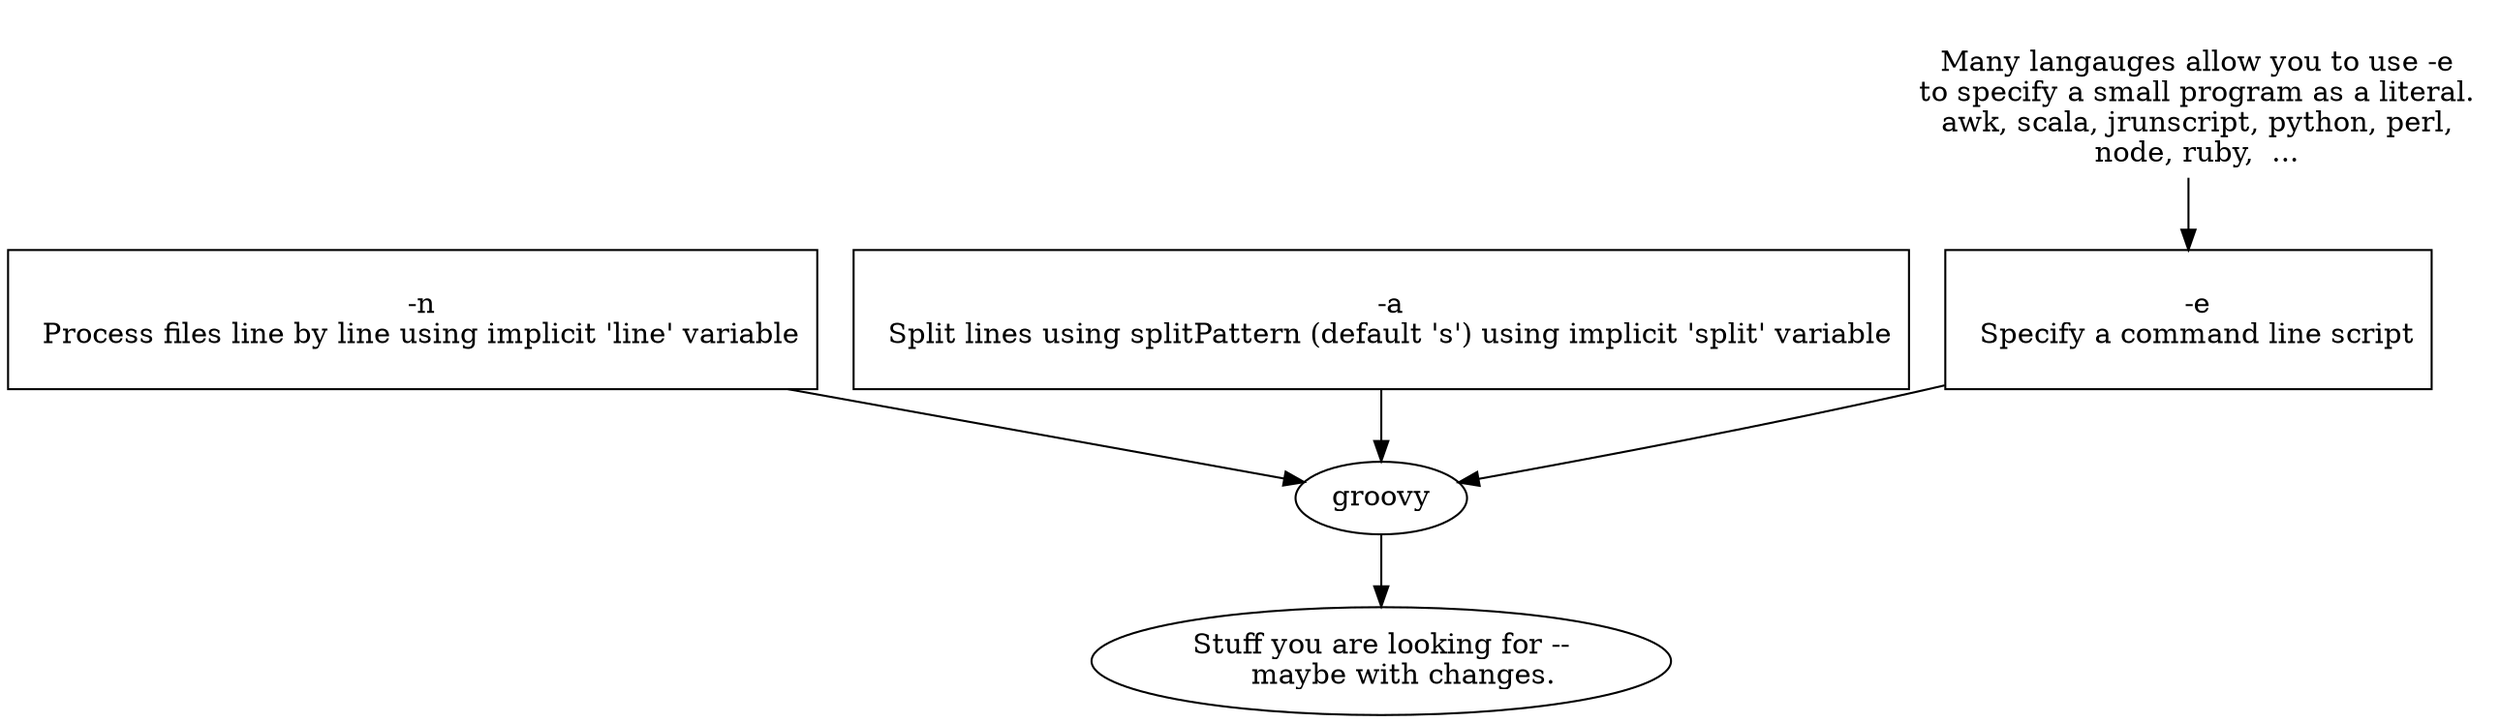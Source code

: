 digraph G {

  #rankdir=LR

  { e, n, a } -> groovy ->
     "Stuff you are looking for --
     maybe with changes."
  also -> e

  n [shape=box label="
  -n
  Process files line by line using implicit 'line' variable
  "]

  e [shape=box label="
  -e
  Specify a command line script
  "]

  a [shape=box label="
  -a
  Split lines using splitPattern (default '\s') using implicit 'split' variable
  "]

  also [shape=none label="
  Many langauges allow you to use -e
  to specify a small program as a literal.
  awk, scala, jrunscript, python, perl,
  node, ruby,  ..."]
}
